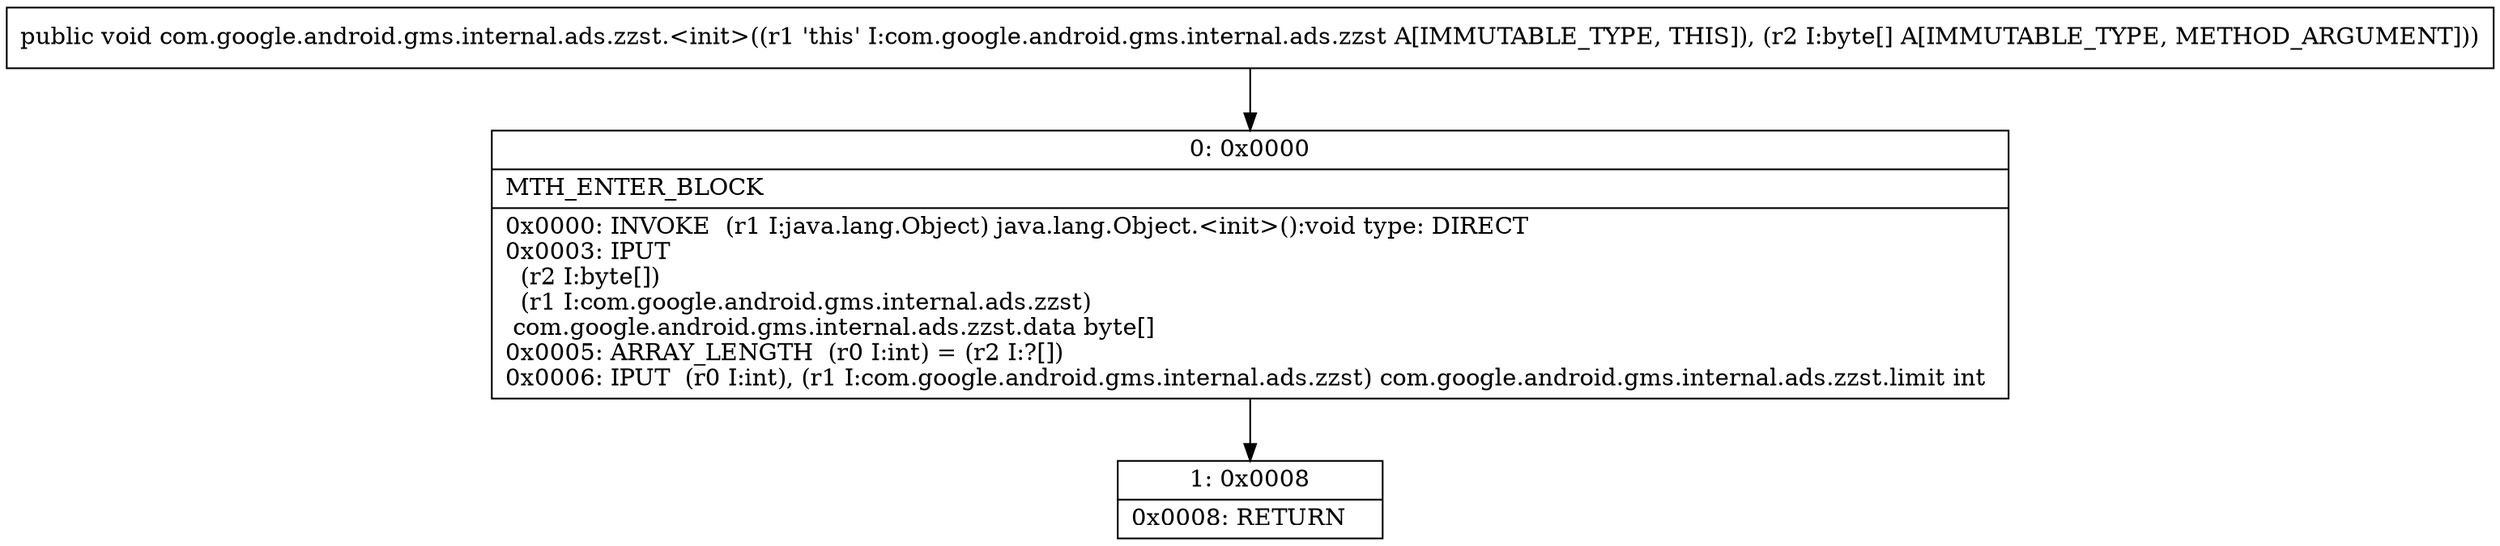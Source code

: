 digraph "CFG forcom.google.android.gms.internal.ads.zzst.\<init\>([B)V" {
Node_0 [shape=record,label="{0\:\ 0x0000|MTH_ENTER_BLOCK\l|0x0000: INVOKE  (r1 I:java.lang.Object) java.lang.Object.\<init\>():void type: DIRECT \l0x0003: IPUT  \l  (r2 I:byte[])\l  (r1 I:com.google.android.gms.internal.ads.zzst)\l com.google.android.gms.internal.ads.zzst.data byte[] \l0x0005: ARRAY_LENGTH  (r0 I:int) = (r2 I:?[]) \l0x0006: IPUT  (r0 I:int), (r1 I:com.google.android.gms.internal.ads.zzst) com.google.android.gms.internal.ads.zzst.limit int \l}"];
Node_1 [shape=record,label="{1\:\ 0x0008|0x0008: RETURN   \l}"];
MethodNode[shape=record,label="{public void com.google.android.gms.internal.ads.zzst.\<init\>((r1 'this' I:com.google.android.gms.internal.ads.zzst A[IMMUTABLE_TYPE, THIS]), (r2 I:byte[] A[IMMUTABLE_TYPE, METHOD_ARGUMENT])) }"];
MethodNode -> Node_0;
Node_0 -> Node_1;
}

